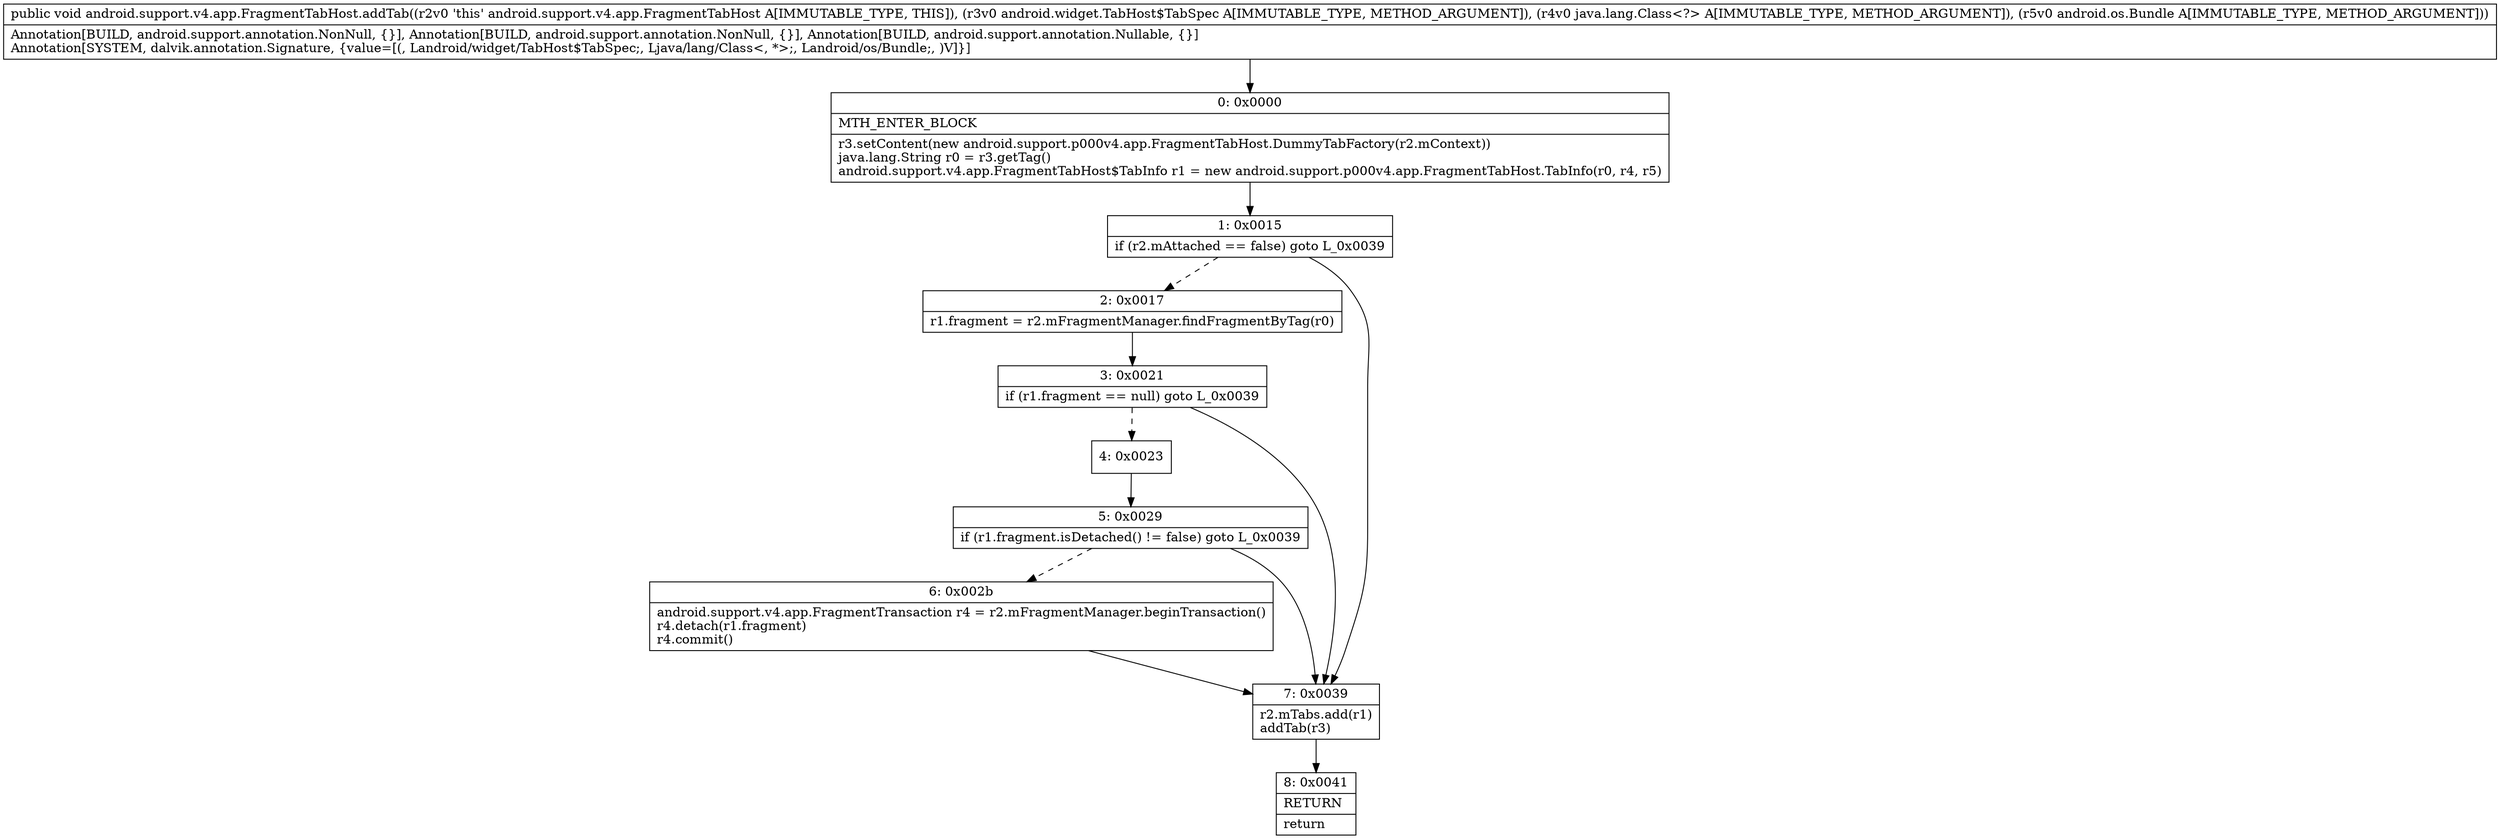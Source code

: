 digraph "CFG forandroid.support.v4.app.FragmentTabHost.addTab(Landroid\/widget\/TabHost$TabSpec;Ljava\/lang\/Class;Landroid\/os\/Bundle;)V" {
Node_0 [shape=record,label="{0\:\ 0x0000|MTH_ENTER_BLOCK\l|r3.setContent(new android.support.p000v4.app.FragmentTabHost.DummyTabFactory(r2.mContext))\ljava.lang.String r0 = r3.getTag()\landroid.support.v4.app.FragmentTabHost$TabInfo r1 = new android.support.p000v4.app.FragmentTabHost.TabInfo(r0, r4, r5)\l}"];
Node_1 [shape=record,label="{1\:\ 0x0015|if (r2.mAttached == false) goto L_0x0039\l}"];
Node_2 [shape=record,label="{2\:\ 0x0017|r1.fragment = r2.mFragmentManager.findFragmentByTag(r0)\l}"];
Node_3 [shape=record,label="{3\:\ 0x0021|if (r1.fragment == null) goto L_0x0039\l}"];
Node_4 [shape=record,label="{4\:\ 0x0023}"];
Node_5 [shape=record,label="{5\:\ 0x0029|if (r1.fragment.isDetached() != false) goto L_0x0039\l}"];
Node_6 [shape=record,label="{6\:\ 0x002b|android.support.v4.app.FragmentTransaction r4 = r2.mFragmentManager.beginTransaction()\lr4.detach(r1.fragment)\lr4.commit()\l}"];
Node_7 [shape=record,label="{7\:\ 0x0039|r2.mTabs.add(r1)\laddTab(r3)\l}"];
Node_8 [shape=record,label="{8\:\ 0x0041|RETURN\l|return\l}"];
MethodNode[shape=record,label="{public void android.support.v4.app.FragmentTabHost.addTab((r2v0 'this' android.support.v4.app.FragmentTabHost A[IMMUTABLE_TYPE, THIS]), (r3v0 android.widget.TabHost$TabSpec A[IMMUTABLE_TYPE, METHOD_ARGUMENT]), (r4v0 java.lang.Class\<?\> A[IMMUTABLE_TYPE, METHOD_ARGUMENT]), (r5v0 android.os.Bundle A[IMMUTABLE_TYPE, METHOD_ARGUMENT]))  | Annotation[BUILD, android.support.annotation.NonNull, \{\}], Annotation[BUILD, android.support.annotation.NonNull, \{\}], Annotation[BUILD, android.support.annotation.Nullable, \{\}]\lAnnotation[SYSTEM, dalvik.annotation.Signature, \{value=[(, Landroid\/widget\/TabHost$TabSpec;, Ljava\/lang\/Class\<, *\>;, Landroid\/os\/Bundle;, )V]\}]\l}"];
MethodNode -> Node_0;
Node_0 -> Node_1;
Node_1 -> Node_2[style=dashed];
Node_1 -> Node_7;
Node_2 -> Node_3;
Node_3 -> Node_4[style=dashed];
Node_3 -> Node_7;
Node_4 -> Node_5;
Node_5 -> Node_6[style=dashed];
Node_5 -> Node_7;
Node_6 -> Node_7;
Node_7 -> Node_8;
}


